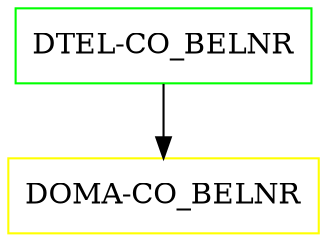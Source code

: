 digraph G {
  "DTEL-CO_BELNR" [shape=box,color=green];
  "DOMA-CO_BELNR" [shape=box,color=yellow,URL="./DOMA_CO_BELNR.html"];
  "DTEL-CO_BELNR" -> "DOMA-CO_BELNR";
}
